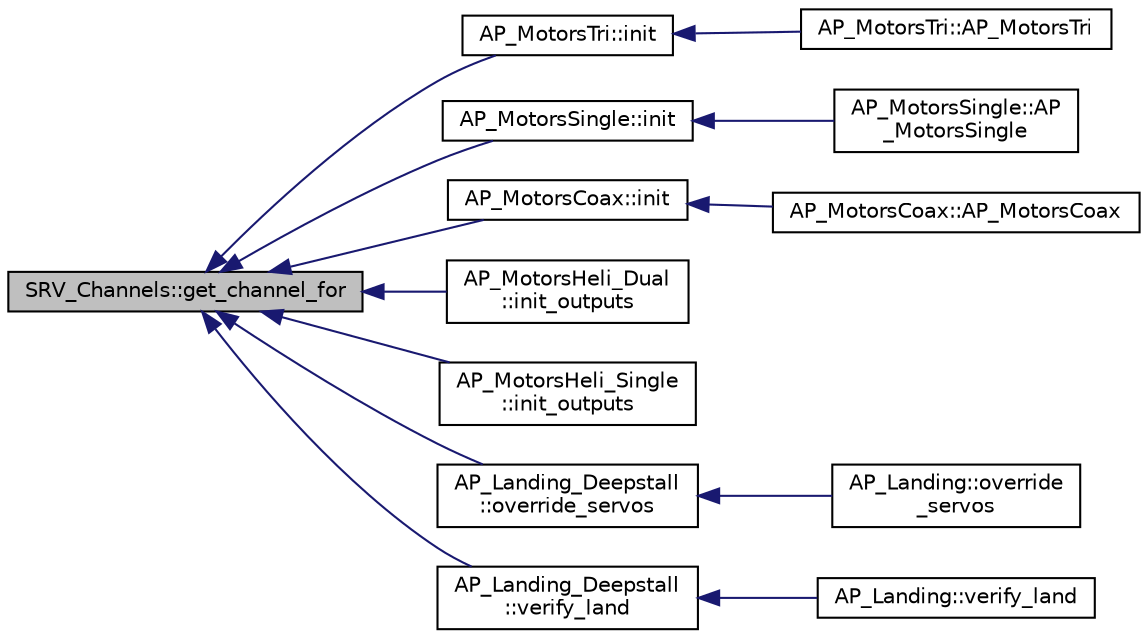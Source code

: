 digraph "SRV_Channels::get_channel_for"
{
 // INTERACTIVE_SVG=YES
  edge [fontname="Helvetica",fontsize="10",labelfontname="Helvetica",labelfontsize="10"];
  node [fontname="Helvetica",fontsize="10",shape=record];
  rankdir="LR";
  Node1 [label="SRV_Channels::get_channel_for",height=0.2,width=0.4,color="black", fillcolor="grey75", style="filled", fontcolor="black"];
  Node1 -> Node2 [dir="back",color="midnightblue",fontsize="10",style="solid",fontname="Helvetica"];
  Node2 [label="AP_MotorsTri::init",height=0.2,width=0.4,color="black", fillcolor="white", style="filled",URL="$classAP__MotorsTri.html#ab3d9289eccb10b59908b71f5d6deef12"];
  Node2 -> Node3 [dir="back",color="midnightblue",fontsize="10",style="solid",fontname="Helvetica"];
  Node3 [label="AP_MotorsTri::AP_MotorsTri",height=0.2,width=0.4,color="black", fillcolor="white", style="filled",URL="$classAP__MotorsTri.html#a282f48b7e788fbbe5ae835a00937cb02",tooltip="Constructor. "];
  Node1 -> Node4 [dir="back",color="midnightblue",fontsize="10",style="solid",fontname="Helvetica"];
  Node4 [label="AP_MotorsSingle::init",height=0.2,width=0.4,color="black", fillcolor="white", style="filled",URL="$classAP__MotorsSingle.html#a23f9e9dec626aa810d730065eabadbf3"];
  Node4 -> Node5 [dir="back",color="midnightblue",fontsize="10",style="solid",fontname="Helvetica"];
  Node5 [label="AP_MotorsSingle::AP\l_MotorsSingle",height=0.2,width=0.4,color="black", fillcolor="white", style="filled",URL="$classAP__MotorsSingle.html#a93eade83957680ac6f0b01fadc8fbbfa",tooltip="Constructor. "];
  Node1 -> Node6 [dir="back",color="midnightblue",fontsize="10",style="solid",fontname="Helvetica"];
  Node6 [label="AP_MotorsCoax::init",height=0.2,width=0.4,color="black", fillcolor="white", style="filled",URL="$classAP__MotorsCoax.html#a608e8b345514d5dc776e9127340c16ce"];
  Node6 -> Node7 [dir="back",color="midnightblue",fontsize="10",style="solid",fontname="Helvetica"];
  Node7 [label="AP_MotorsCoax::AP_MotorsCoax",height=0.2,width=0.4,color="black", fillcolor="white", style="filled",URL="$classAP__MotorsCoax.html#a9f2013067a9ad3699bad4bd7ec4fba55",tooltip="Constructor. "];
  Node1 -> Node8 [dir="back",color="midnightblue",fontsize="10",style="solid",fontname="Helvetica"];
  Node8 [label="AP_MotorsHeli_Dual\l::init_outputs",height=0.2,width=0.4,color="black", fillcolor="white", style="filled",URL="$classAP__MotorsHeli__Dual.html#af9f3d3cb5c7d59106219ad51e02df7a9"];
  Node1 -> Node9 [dir="back",color="midnightblue",fontsize="10",style="solid",fontname="Helvetica"];
  Node9 [label="AP_MotorsHeli_Single\l::init_outputs",height=0.2,width=0.4,color="black", fillcolor="white", style="filled",URL="$classAP__MotorsHeli__Single.html#a018454351a5f35b808c933e3cab29a04"];
  Node1 -> Node10 [dir="back",color="midnightblue",fontsize="10",style="solid",fontname="Helvetica"];
  Node10 [label="AP_Landing_Deepstall\l::override_servos",height=0.2,width=0.4,color="black", fillcolor="white", style="filled",URL="$classAP__Landing__Deepstall.html#aa518e1d049391f63af62d1374f4ee817"];
  Node10 -> Node11 [dir="back",color="midnightblue",fontsize="10",style="solid",fontname="Helvetica"];
  Node11 [label="AP_Landing::override\l_servos",height=0.2,width=0.4,color="black", fillcolor="white", style="filled",URL="$classAP__Landing.html#ab2d71a947b43a822f9b76a29ac4cf901"];
  Node1 -> Node12 [dir="back",color="midnightblue",fontsize="10",style="solid",fontname="Helvetica"];
  Node12 [label="AP_Landing_Deepstall\l::verify_land",height=0.2,width=0.4,color="black", fillcolor="white", style="filled",URL="$classAP__Landing__Deepstall.html#af3cde793ef57477c3468547de0a8a90f"];
  Node12 -> Node13 [dir="back",color="midnightblue",fontsize="10",style="solid",fontname="Helvetica"];
  Node13 [label="AP_Landing::verify_land",height=0.2,width=0.4,color="black", fillcolor="white", style="filled",URL="$classAP__Landing.html#afdbc34de818b9cb366336c23660fd495"];
}
